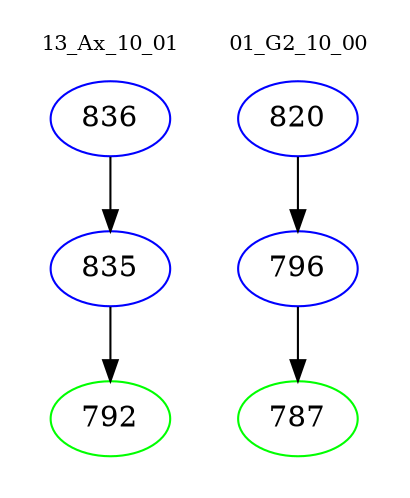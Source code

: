 digraph{
subgraph cluster_0 {
color = white
label = "13_Ax_10_01";
fontsize=10;
T0_836 [label="836", color="blue"]
T0_836 -> T0_835 [color="black"]
T0_835 [label="835", color="blue"]
T0_835 -> T0_792 [color="black"]
T0_792 [label="792", color="green"]
}
subgraph cluster_1 {
color = white
label = "01_G2_10_00";
fontsize=10;
T1_820 [label="820", color="blue"]
T1_820 -> T1_796 [color="black"]
T1_796 [label="796", color="blue"]
T1_796 -> T1_787 [color="black"]
T1_787 [label="787", color="green"]
}
}
